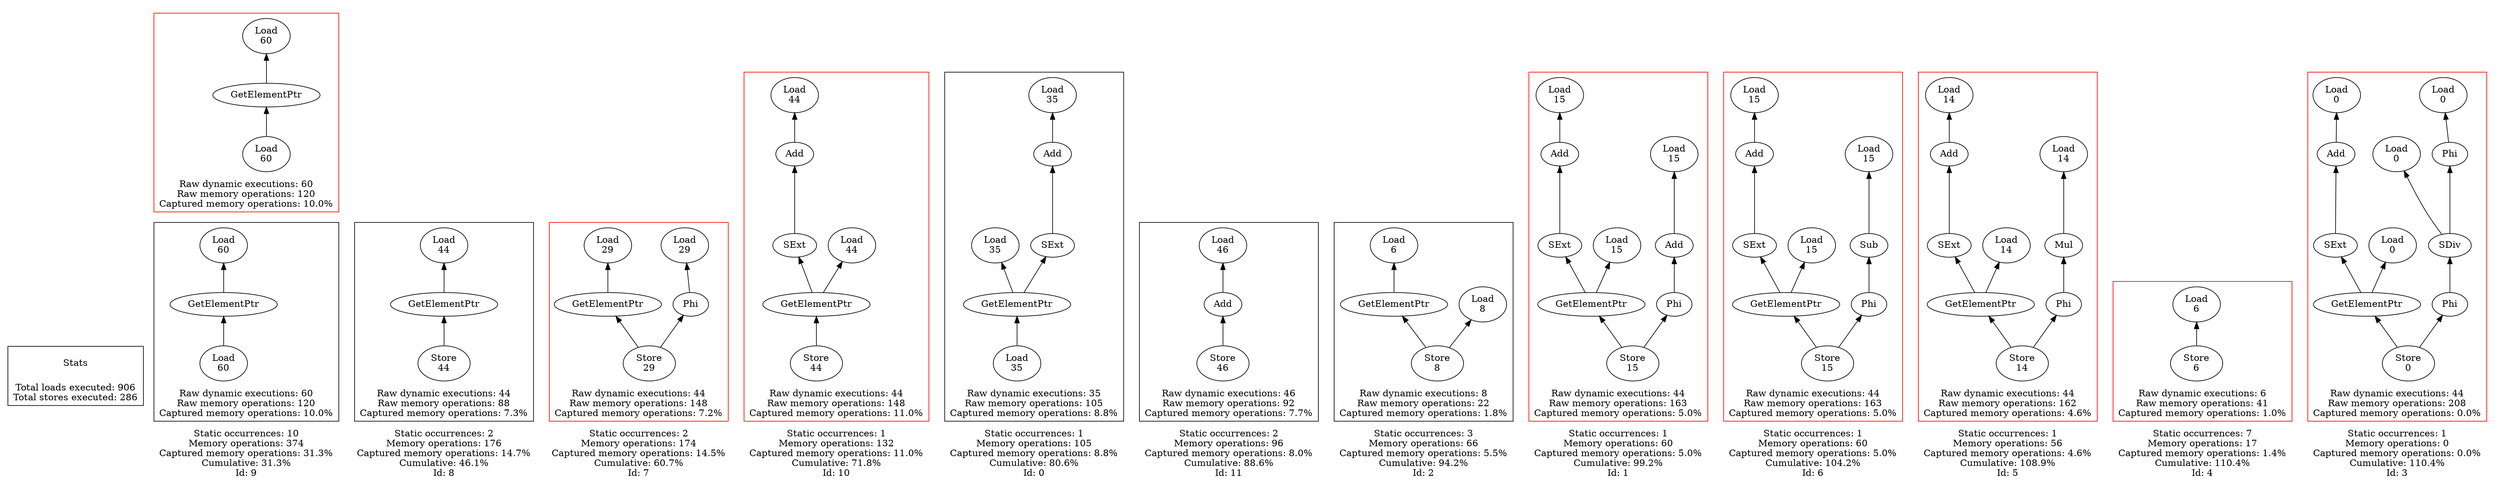 strict digraph {
rankdir=BT
subgraph {
Stats [shape=plaintext]
cluster=true
label="Total loads executed: 906\nTotal stores executed: 286"
}
subgraph {
subgraph {
{
rank=max
"9_3" [shape=point style=invis]
}
"9_3_256" [label="GetElementPtr"]
"9_3_255" [label="Load\n60"]
"9_3_256" -> "9_3_255"
{
rank=min
"9_3_257" [label="Load\n60"]
}
"9_3_257" -> "9_3_256"
cluster=true
label="Raw dynamic executions: 60\nRaw memory operations: 120\nCaptured memory operations: 10.0%"
}
subgraph {
{
rank=max
"9_4" [shape=point style=invis]
}
"9_3" -> "9_4_259" [style=invis]
"9_4_258" [label="GetElementPtr"]
"9_4_255" [label="Load\n60"]
"9_4_258" -> "9_4_255"
{
rank=min
"9_4_259" [label="Load\n60"]
}
"9_4_259" -> "9_4_258"
cluster=true
label="Raw dynamic executions: 60\nRaw memory operations: 120\nCaptured memory operations: 10.0%"
color=red
}
cluster=true
penwidth=0
label="Static occurrences: 10\nMemory operations: 374\nCaptured memory operations: 31.3%\nCumulative: 31.3%\nId: 9"
}
subgraph {
subgraph {
{
rank=max
"8_0" [shape=point style=invis]
}
{
rank=min
"8_0_282" [label="Store\n44"]
}
"8_0_281" [label="GetElementPtr"]
"8_0_282" -> "8_0_281"
"8_0_280" [label="Load\n44"]
"8_0_281" -> "8_0_280"
cluster=true
label="Raw dynamic executions: 44\nRaw memory operations: 88\nCaptured memory operations: 7.3%"
}
cluster=true
penwidth=0
label="Static occurrences: 2\nMemory operations: 176\nCaptured memory operations: 14.7%\nCumulative: 46.1%\nId: 8"
}
subgraph {
subgraph {
{
rank=max
"7_0" [shape=point style=invis]
}
{
rank=min
"7_0_282" [label="Store\n29"]
}
"7_0_281" [label="GetElementPtr"]
"7_0_282" -> "7_0_281"
"7_0_277" [label="Phi"]
"7_0_282" -> "7_0_277"
"7_0_257" [label="Load\n29"]
"7_0_277" -> "7_0_257"
"7_0_280" [label="Load\n29"]
"7_0_281" -> "7_0_280"
cluster=true
label="Raw dynamic executions: 44\nRaw memory operations: 148\nCaptured memory operations: 7.2%"
color=red
}
cluster=true
penwidth=0
label="Static occurrences: 2\nMemory operations: 174\nCaptured memory operations: 14.5%\nCumulative: 60.7%\nId: 7"
}
subgraph {
subgraph {
{
rank=max
"10_0" [shape=point style=invis]
}
"10_0_307" [label="SExt"]
"10_0_306" [label="Add"]
"10_0_307" -> "10_0_306"
"10_0_308" [label="GetElementPtr"]
"10_0_255" [label="Load\n44"]
"10_0_308" -> "10_0_255"
{
rank=min
"10_0_309" [label="Store\n44"]
}
"10_0_309" -> "10_0_308"
"10_0_305" [label="Load\n44"]
"10_0_306" -> "10_0_305"
"10_0_308" -> "10_0_307"
cluster=true
label="Raw dynamic executions: 44\nRaw memory operations: 148\nCaptured memory operations: 11.0%"
color=red
}
cluster=true
penwidth=0
label="Static occurrences: 1\nMemory operations: 132\nCaptured memory operations: 11.0%\nCumulative: 71.8%\nId: 10"
}
subgraph {
subgraph {
{
rank=max
"0_0" [shape=point style=invis]
}
"0_0_189" [label="GetElementPtr"]
"0_0_184" [label="Load\n35"]
"0_0_189" -> "0_0_184"
"0_0_187" [label="Add"]
"0_0_185" [label="Load\n35"]
"0_0_187" -> "0_0_185"
{
rank=min
"0_0_190" [label="Load\n35"]
}
"0_0_190" -> "0_0_189"
"0_0_188" [label="SExt"]
"0_0_188" -> "0_0_187"
"0_0_189" -> "0_0_188"
cluster=true
label="Raw dynamic executions: 35\nRaw memory operations: 105\nCaptured memory operations: 8.8%"
}
cluster=true
penwidth=0
label="Static occurrences: 1\nMemory operations: 105\nCaptured memory operations: 8.8%\nCumulative: 80.6%\nId: 0"
}
subgraph {
subgraph {
{
rank=max
"11_0" [shape=point style=invis]
}
{
rank=min
"11_0_177" [label="Store\n46"]
}
"11_0_176" [label="Add"]
"11_0_177" -> "11_0_176"
"11_0_175" [label="Load\n46"]
"11_0_176" -> "11_0_175"
cluster=true
label="Raw dynamic executions: 46\nRaw memory operations: 92\nCaptured memory operations: 7.7%"
}
cluster=true
penwidth=0
label="Static occurrences: 2\nMemory operations: 96\nCaptured memory operations: 8.0%\nCumulative: 88.6%\nId: 11"
}
subgraph {
subgraph {
{
rank=max
"2_0" [shape=point style=invis]
}
"2_0_210" [label="GetElementPtr"]
"2_0_201" [label="Load\n6"]
"2_0_210" -> "2_0_201"
{
rank=min
"2_0_211" [label="Store\n8"]
}
"2_0_209" [label="Load\n8"]
"2_0_211" -> "2_0_209"
"2_0_211" -> "2_0_210"
cluster=true
label="Raw dynamic executions: 8\nRaw memory operations: 22\nCaptured memory operations: 1.8%"
}
cluster=true
penwidth=0
label="Static occurrences: 3\nMemory operations: 66\nCaptured memory operations: 5.5%\nCumulative: 94.2%\nId: 2"
}
subgraph {
subgraph {
{
rank=max
"1_0" [shape=point style=invis]
}
"1_0_307" [label="SExt"]
"1_0_306" [label="Add"]
"1_0_307" -> "1_0_306"
"1_0_308" [label="GetElementPtr"]
"1_0_255" [label="Load\n15"]
"1_0_308" -> "1_0_255"
{
rank=min
"1_0_309" [label="Store\n15"]
}
"1_0_309" -> "1_0_308"
"1_0_304" [label="Phi"]
"1_0_309" -> "1_0_304"
"1_0_305" [label="Load\n15"]
"1_0_306" -> "1_0_305"
"1_0_290" [label="Add"]
"1_0_304" -> "1_0_290"
"1_0_308" -> "1_0_307"
"1_0_289" [label="Load\n15"]
"1_0_290" -> "1_0_289"
cluster=true
label="Raw dynamic executions: 44\nRaw memory operations: 163\nCaptured memory operations: 5.0%"
color=red
}
cluster=true
penwidth=0
label="Static occurrences: 1\nMemory operations: 60\nCaptured memory operations: 5.0%\nCumulative: 99.2%\nId: 1"
}
subgraph {
subgraph {
{
rank=max
"6_0" [shape=point style=invis]
}
"6_0_307" [label="SExt"]
"6_0_306" [label="Add"]
"6_0_307" -> "6_0_306"
"6_0_308" [label="GetElementPtr"]
"6_0_255" [label="Load\n15"]
"6_0_308" -> "6_0_255"
"6_0_294" [label="Sub"]
"6_0_293" [label="Load\n15"]
"6_0_294" -> "6_0_293"
{
rank=min
"6_0_309" [label="Store\n15"]
}
"6_0_309" -> "6_0_308"
"6_0_304" [label="Phi"]
"6_0_309" -> "6_0_304"
"6_0_305" [label="Load\n15"]
"6_0_306" -> "6_0_305"
"6_0_304" -> "6_0_294"
"6_0_308" -> "6_0_307"
cluster=true
label="Raw dynamic executions: 44\nRaw memory operations: 163\nCaptured memory operations: 5.0%"
color=red
}
cluster=true
penwidth=0
label="Static occurrences: 1\nMemory operations: 60\nCaptured memory operations: 5.0%\nCumulative: 104.2%\nId: 6"
}
subgraph {
subgraph {
{
rank=max
"5_0" [shape=point style=invis]
}
"5_0_307" [label="SExt"]
"5_0_306" [label="Add"]
"5_0_307" -> "5_0_306"
"5_0_308" [label="GetElementPtr"]
"5_0_255" [label="Load\n14"]
"5_0_308" -> "5_0_255"
{
rank=min
"5_0_309" [label="Store\n14"]
}
"5_0_309" -> "5_0_308"
"5_0_304" [label="Phi"]
"5_0_309" -> "5_0_304"
"5_0_305" [label="Load\n14"]
"5_0_306" -> "5_0_305"
"5_0_298" [label="Mul"]
"5_0_304" -> "5_0_298"
"5_0_297" [label="Load\n14"]
"5_0_298" -> "5_0_297"
"5_0_308" -> "5_0_307"
cluster=true
label="Raw dynamic executions: 44\nRaw memory operations: 162\nCaptured memory operations: 4.6%"
color=red
}
cluster=true
penwidth=0
label="Static occurrences: 1\nMemory operations: 56\nCaptured memory operations: 4.6%\nCumulative: 108.9%\nId: 5"
}
subgraph {
subgraph {
{
rank=max
"4_4" [shape=point style=invis]
}
{
rank=min
"4_4_199" [label="Store\n6"]
}
"4_4_190" [label="Load\n6"]
"4_4_199" -> "4_4_190"
cluster=true
label="Raw dynamic executions: 6\nRaw memory operations: 41\nCaptured memory operations: 1.0%"
color=red
}
cluster=true
penwidth=0
label="Static occurrences: 7\nMemory operations: 17\nCaptured memory operations: 1.4%\nCumulative: 110.4%\nId: 4"
}
subgraph {
subgraph {
{
rank=max
"3_0" [shape=point style=invis]
}
"3_0_302" [label="SDiv"]
"3_0_301" [label="Load\n0"]
"3_0_302" -> "3_0_301"
"3_0_307" [label="SExt"]
"3_0_306" [label="Add"]
"3_0_307" -> "3_0_306"
"3_0_308" [label="GetElementPtr"]
"3_0_255" [label="Load\n0"]
"3_0_308" -> "3_0_255"
{
rank=min
"3_0_309" [label="Store\n0"]
}
"3_0_309" -> "3_0_308"
"3_0_277" [label="Phi"]
"3_0_302" -> "3_0_277"
"3_0_304" [label="Phi"]
"3_0_309" -> "3_0_304"
"3_0_305" [label="Load\n0"]
"3_0_306" -> "3_0_305"
"3_0_304" -> "3_0_302"
"3_0_308" -> "3_0_307"
"3_0_257" [label="Load\n0"]
"3_0_277" -> "3_0_257"
cluster=true
label="Raw dynamic executions: 44\nRaw memory operations: 208\nCaptured memory operations: 0.0%"
color=red
}
cluster=true
penwidth=0
label="Static occurrences: 1\nMemory operations: 0\nCaptured memory operations: 0.0%\nCumulative: 110.4%\nId: 3"
}
}
